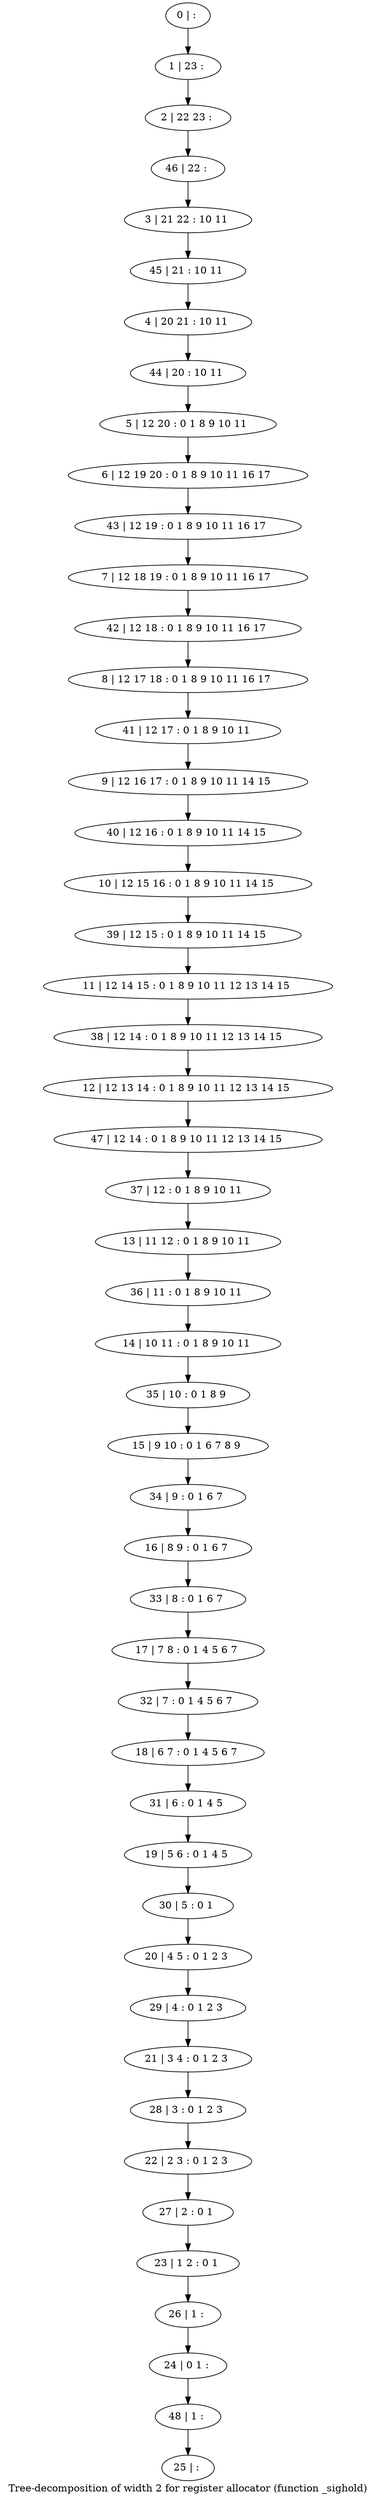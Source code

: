 digraph G {
graph [label="Tree-decomposition of width 2 for register allocator (function _sighold)"]
0[label="0 | : "];
1[label="1 | 23 : "];
2[label="2 | 22 23 : "];
3[label="3 | 21 22 : 10 11 "];
4[label="4 | 20 21 : 10 11 "];
5[label="5 | 12 20 : 0 1 8 9 10 11 "];
6[label="6 | 12 19 20 : 0 1 8 9 10 11 16 17 "];
7[label="7 | 12 18 19 : 0 1 8 9 10 11 16 17 "];
8[label="8 | 12 17 18 : 0 1 8 9 10 11 16 17 "];
9[label="9 | 12 16 17 : 0 1 8 9 10 11 14 15 "];
10[label="10 | 12 15 16 : 0 1 8 9 10 11 14 15 "];
11[label="11 | 12 14 15 : 0 1 8 9 10 11 12 13 14 15 "];
12[label="12 | 12 13 14 : 0 1 8 9 10 11 12 13 14 15 "];
13[label="13 | 11 12 : 0 1 8 9 10 11 "];
14[label="14 | 10 11 : 0 1 8 9 10 11 "];
15[label="15 | 9 10 : 0 1 6 7 8 9 "];
16[label="16 | 8 9 : 0 1 6 7 "];
17[label="17 | 7 8 : 0 1 4 5 6 7 "];
18[label="18 | 6 7 : 0 1 4 5 6 7 "];
19[label="19 | 5 6 : 0 1 4 5 "];
20[label="20 | 4 5 : 0 1 2 3 "];
21[label="21 | 3 4 : 0 1 2 3 "];
22[label="22 | 2 3 : 0 1 2 3 "];
23[label="23 | 1 2 : 0 1 "];
24[label="24 | 0 1 : "];
25[label="25 | : "];
26[label="26 | 1 : "];
27[label="27 | 2 : 0 1 "];
28[label="28 | 3 : 0 1 2 3 "];
29[label="29 | 4 : 0 1 2 3 "];
30[label="30 | 5 : 0 1 "];
31[label="31 | 6 : 0 1 4 5 "];
32[label="32 | 7 : 0 1 4 5 6 7 "];
33[label="33 | 8 : 0 1 6 7 "];
34[label="34 | 9 : 0 1 6 7 "];
35[label="35 | 10 : 0 1 8 9 "];
36[label="36 | 11 : 0 1 8 9 10 11 "];
37[label="37 | 12 : 0 1 8 9 10 11 "];
38[label="38 | 12 14 : 0 1 8 9 10 11 12 13 14 15 "];
39[label="39 | 12 15 : 0 1 8 9 10 11 14 15 "];
40[label="40 | 12 16 : 0 1 8 9 10 11 14 15 "];
41[label="41 | 12 17 : 0 1 8 9 10 11 "];
42[label="42 | 12 18 : 0 1 8 9 10 11 16 17 "];
43[label="43 | 12 19 : 0 1 8 9 10 11 16 17 "];
44[label="44 | 20 : 10 11 "];
45[label="45 | 21 : 10 11 "];
46[label="46 | 22 : "];
47[label="47 | 12 14 : 0 1 8 9 10 11 12 13 14 15 "];
48[label="48 | 1 : "];
0->1 ;
1->2 ;
5->6 ;
26->24 ;
23->26 ;
27->23 ;
22->27 ;
28->22 ;
21->28 ;
29->21 ;
20->29 ;
30->20 ;
19->30 ;
31->19 ;
18->31 ;
32->18 ;
17->32 ;
33->17 ;
16->33 ;
34->16 ;
15->34 ;
35->15 ;
14->35 ;
36->14 ;
13->36 ;
37->13 ;
38->12 ;
11->38 ;
39->11 ;
10->39 ;
40->10 ;
9->40 ;
41->9 ;
8->41 ;
42->8 ;
7->42 ;
43->7 ;
6->43 ;
44->5 ;
4->44 ;
45->4 ;
3->45 ;
46->3 ;
2->46 ;
47->37 ;
12->47 ;
48->25 ;
24->48 ;
}
